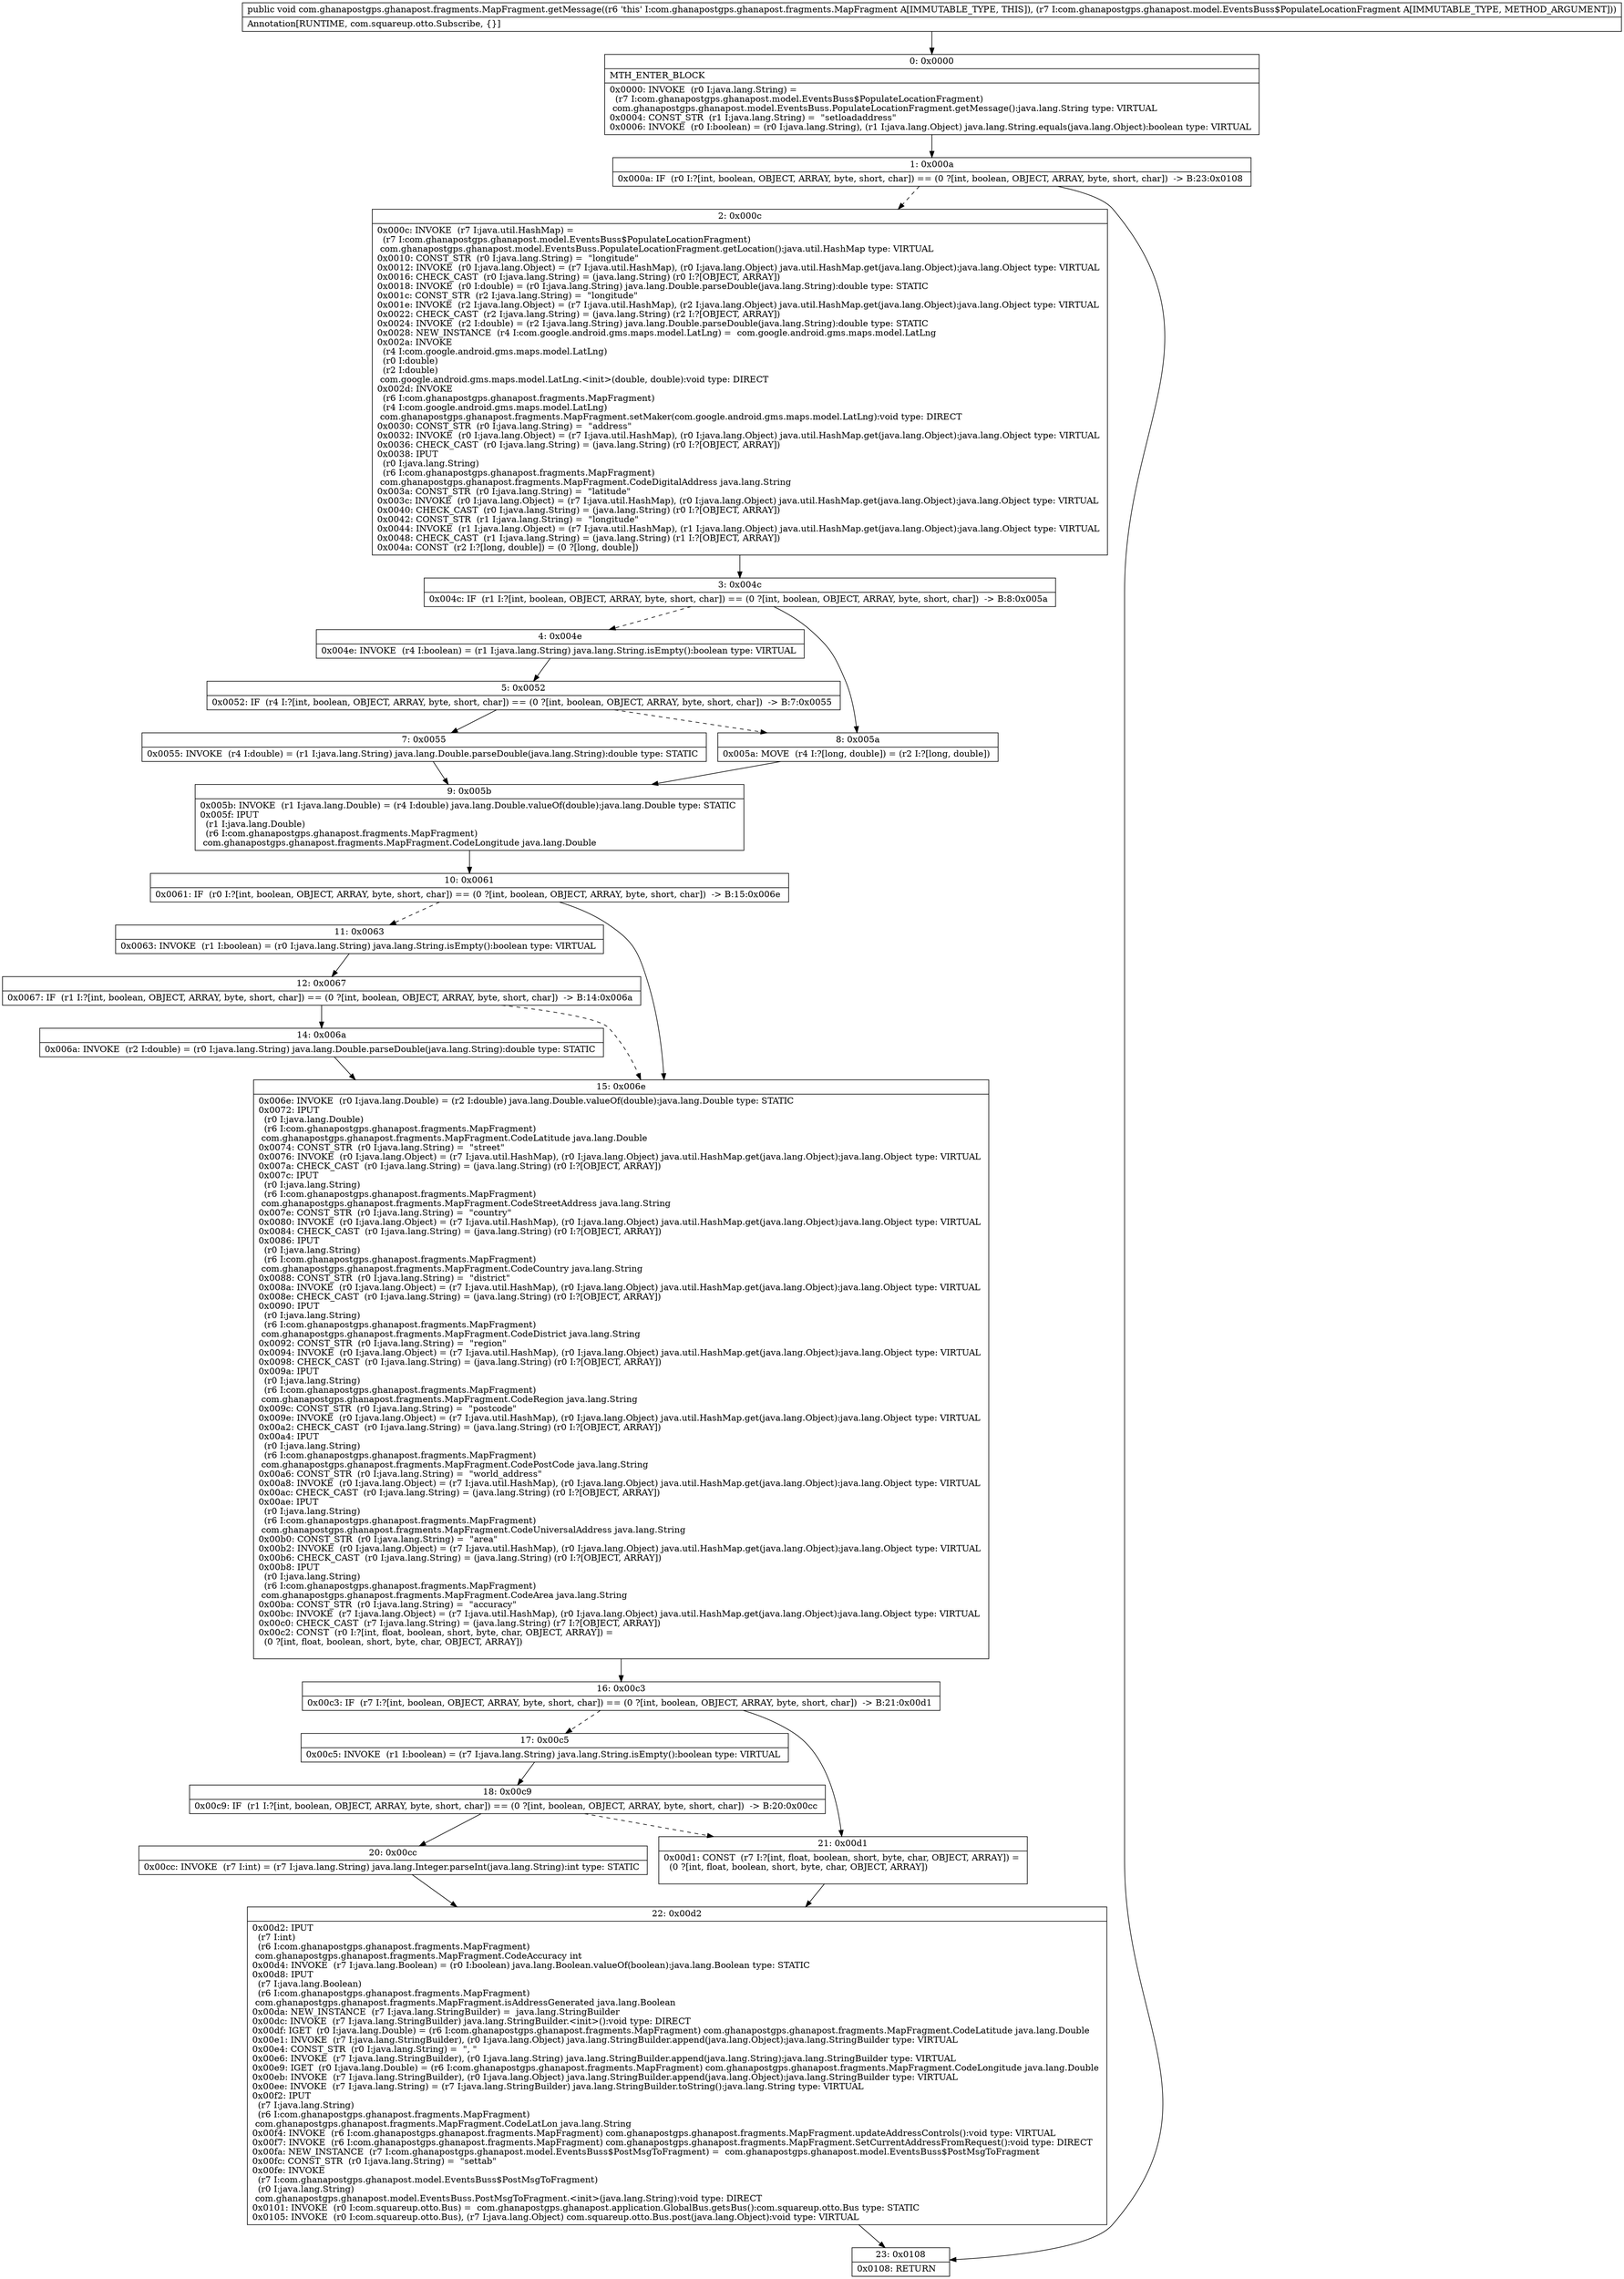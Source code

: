 digraph "CFG forcom.ghanapostgps.ghanapost.fragments.MapFragment.getMessage(Lcom\/ghanapostgps\/ghanapost\/model\/EventsBuss$PopulateLocationFragment;)V" {
Node_0 [shape=record,label="{0\:\ 0x0000|MTH_ENTER_BLOCK\l|0x0000: INVOKE  (r0 I:java.lang.String) = \l  (r7 I:com.ghanapostgps.ghanapost.model.EventsBuss$PopulateLocationFragment)\l com.ghanapostgps.ghanapost.model.EventsBuss.PopulateLocationFragment.getMessage():java.lang.String type: VIRTUAL \l0x0004: CONST_STR  (r1 I:java.lang.String) =  \"setloadaddress\" \l0x0006: INVOKE  (r0 I:boolean) = (r0 I:java.lang.String), (r1 I:java.lang.Object) java.lang.String.equals(java.lang.Object):boolean type: VIRTUAL \l}"];
Node_1 [shape=record,label="{1\:\ 0x000a|0x000a: IF  (r0 I:?[int, boolean, OBJECT, ARRAY, byte, short, char]) == (0 ?[int, boolean, OBJECT, ARRAY, byte, short, char])  \-\> B:23:0x0108 \l}"];
Node_2 [shape=record,label="{2\:\ 0x000c|0x000c: INVOKE  (r7 I:java.util.HashMap) = \l  (r7 I:com.ghanapostgps.ghanapost.model.EventsBuss$PopulateLocationFragment)\l com.ghanapostgps.ghanapost.model.EventsBuss.PopulateLocationFragment.getLocation():java.util.HashMap type: VIRTUAL \l0x0010: CONST_STR  (r0 I:java.lang.String) =  \"longitude\" \l0x0012: INVOKE  (r0 I:java.lang.Object) = (r7 I:java.util.HashMap), (r0 I:java.lang.Object) java.util.HashMap.get(java.lang.Object):java.lang.Object type: VIRTUAL \l0x0016: CHECK_CAST  (r0 I:java.lang.String) = (java.lang.String) (r0 I:?[OBJECT, ARRAY]) \l0x0018: INVOKE  (r0 I:double) = (r0 I:java.lang.String) java.lang.Double.parseDouble(java.lang.String):double type: STATIC \l0x001c: CONST_STR  (r2 I:java.lang.String) =  \"longitude\" \l0x001e: INVOKE  (r2 I:java.lang.Object) = (r7 I:java.util.HashMap), (r2 I:java.lang.Object) java.util.HashMap.get(java.lang.Object):java.lang.Object type: VIRTUAL \l0x0022: CHECK_CAST  (r2 I:java.lang.String) = (java.lang.String) (r2 I:?[OBJECT, ARRAY]) \l0x0024: INVOKE  (r2 I:double) = (r2 I:java.lang.String) java.lang.Double.parseDouble(java.lang.String):double type: STATIC \l0x0028: NEW_INSTANCE  (r4 I:com.google.android.gms.maps.model.LatLng) =  com.google.android.gms.maps.model.LatLng \l0x002a: INVOKE  \l  (r4 I:com.google.android.gms.maps.model.LatLng)\l  (r0 I:double)\l  (r2 I:double)\l com.google.android.gms.maps.model.LatLng.\<init\>(double, double):void type: DIRECT \l0x002d: INVOKE  \l  (r6 I:com.ghanapostgps.ghanapost.fragments.MapFragment)\l  (r4 I:com.google.android.gms.maps.model.LatLng)\l com.ghanapostgps.ghanapost.fragments.MapFragment.setMaker(com.google.android.gms.maps.model.LatLng):void type: DIRECT \l0x0030: CONST_STR  (r0 I:java.lang.String) =  \"address\" \l0x0032: INVOKE  (r0 I:java.lang.Object) = (r7 I:java.util.HashMap), (r0 I:java.lang.Object) java.util.HashMap.get(java.lang.Object):java.lang.Object type: VIRTUAL \l0x0036: CHECK_CAST  (r0 I:java.lang.String) = (java.lang.String) (r0 I:?[OBJECT, ARRAY]) \l0x0038: IPUT  \l  (r0 I:java.lang.String)\l  (r6 I:com.ghanapostgps.ghanapost.fragments.MapFragment)\l com.ghanapostgps.ghanapost.fragments.MapFragment.CodeDigitalAddress java.lang.String \l0x003a: CONST_STR  (r0 I:java.lang.String) =  \"latitude\" \l0x003c: INVOKE  (r0 I:java.lang.Object) = (r7 I:java.util.HashMap), (r0 I:java.lang.Object) java.util.HashMap.get(java.lang.Object):java.lang.Object type: VIRTUAL \l0x0040: CHECK_CAST  (r0 I:java.lang.String) = (java.lang.String) (r0 I:?[OBJECT, ARRAY]) \l0x0042: CONST_STR  (r1 I:java.lang.String) =  \"longitude\" \l0x0044: INVOKE  (r1 I:java.lang.Object) = (r7 I:java.util.HashMap), (r1 I:java.lang.Object) java.util.HashMap.get(java.lang.Object):java.lang.Object type: VIRTUAL \l0x0048: CHECK_CAST  (r1 I:java.lang.String) = (java.lang.String) (r1 I:?[OBJECT, ARRAY]) \l0x004a: CONST  (r2 I:?[long, double]) = (0 ?[long, double]) \l}"];
Node_3 [shape=record,label="{3\:\ 0x004c|0x004c: IF  (r1 I:?[int, boolean, OBJECT, ARRAY, byte, short, char]) == (0 ?[int, boolean, OBJECT, ARRAY, byte, short, char])  \-\> B:8:0x005a \l}"];
Node_4 [shape=record,label="{4\:\ 0x004e|0x004e: INVOKE  (r4 I:boolean) = (r1 I:java.lang.String) java.lang.String.isEmpty():boolean type: VIRTUAL \l}"];
Node_5 [shape=record,label="{5\:\ 0x0052|0x0052: IF  (r4 I:?[int, boolean, OBJECT, ARRAY, byte, short, char]) == (0 ?[int, boolean, OBJECT, ARRAY, byte, short, char])  \-\> B:7:0x0055 \l}"];
Node_7 [shape=record,label="{7\:\ 0x0055|0x0055: INVOKE  (r4 I:double) = (r1 I:java.lang.String) java.lang.Double.parseDouble(java.lang.String):double type: STATIC \l}"];
Node_8 [shape=record,label="{8\:\ 0x005a|0x005a: MOVE  (r4 I:?[long, double]) = (r2 I:?[long, double]) \l}"];
Node_9 [shape=record,label="{9\:\ 0x005b|0x005b: INVOKE  (r1 I:java.lang.Double) = (r4 I:double) java.lang.Double.valueOf(double):java.lang.Double type: STATIC \l0x005f: IPUT  \l  (r1 I:java.lang.Double)\l  (r6 I:com.ghanapostgps.ghanapost.fragments.MapFragment)\l com.ghanapostgps.ghanapost.fragments.MapFragment.CodeLongitude java.lang.Double \l}"];
Node_10 [shape=record,label="{10\:\ 0x0061|0x0061: IF  (r0 I:?[int, boolean, OBJECT, ARRAY, byte, short, char]) == (0 ?[int, boolean, OBJECT, ARRAY, byte, short, char])  \-\> B:15:0x006e \l}"];
Node_11 [shape=record,label="{11\:\ 0x0063|0x0063: INVOKE  (r1 I:boolean) = (r0 I:java.lang.String) java.lang.String.isEmpty():boolean type: VIRTUAL \l}"];
Node_12 [shape=record,label="{12\:\ 0x0067|0x0067: IF  (r1 I:?[int, boolean, OBJECT, ARRAY, byte, short, char]) == (0 ?[int, boolean, OBJECT, ARRAY, byte, short, char])  \-\> B:14:0x006a \l}"];
Node_14 [shape=record,label="{14\:\ 0x006a|0x006a: INVOKE  (r2 I:double) = (r0 I:java.lang.String) java.lang.Double.parseDouble(java.lang.String):double type: STATIC \l}"];
Node_15 [shape=record,label="{15\:\ 0x006e|0x006e: INVOKE  (r0 I:java.lang.Double) = (r2 I:double) java.lang.Double.valueOf(double):java.lang.Double type: STATIC \l0x0072: IPUT  \l  (r0 I:java.lang.Double)\l  (r6 I:com.ghanapostgps.ghanapost.fragments.MapFragment)\l com.ghanapostgps.ghanapost.fragments.MapFragment.CodeLatitude java.lang.Double \l0x0074: CONST_STR  (r0 I:java.lang.String) =  \"street\" \l0x0076: INVOKE  (r0 I:java.lang.Object) = (r7 I:java.util.HashMap), (r0 I:java.lang.Object) java.util.HashMap.get(java.lang.Object):java.lang.Object type: VIRTUAL \l0x007a: CHECK_CAST  (r0 I:java.lang.String) = (java.lang.String) (r0 I:?[OBJECT, ARRAY]) \l0x007c: IPUT  \l  (r0 I:java.lang.String)\l  (r6 I:com.ghanapostgps.ghanapost.fragments.MapFragment)\l com.ghanapostgps.ghanapost.fragments.MapFragment.CodeStreetAddress java.lang.String \l0x007e: CONST_STR  (r0 I:java.lang.String) =  \"country\" \l0x0080: INVOKE  (r0 I:java.lang.Object) = (r7 I:java.util.HashMap), (r0 I:java.lang.Object) java.util.HashMap.get(java.lang.Object):java.lang.Object type: VIRTUAL \l0x0084: CHECK_CAST  (r0 I:java.lang.String) = (java.lang.String) (r0 I:?[OBJECT, ARRAY]) \l0x0086: IPUT  \l  (r0 I:java.lang.String)\l  (r6 I:com.ghanapostgps.ghanapost.fragments.MapFragment)\l com.ghanapostgps.ghanapost.fragments.MapFragment.CodeCountry java.lang.String \l0x0088: CONST_STR  (r0 I:java.lang.String) =  \"district\" \l0x008a: INVOKE  (r0 I:java.lang.Object) = (r7 I:java.util.HashMap), (r0 I:java.lang.Object) java.util.HashMap.get(java.lang.Object):java.lang.Object type: VIRTUAL \l0x008e: CHECK_CAST  (r0 I:java.lang.String) = (java.lang.String) (r0 I:?[OBJECT, ARRAY]) \l0x0090: IPUT  \l  (r0 I:java.lang.String)\l  (r6 I:com.ghanapostgps.ghanapost.fragments.MapFragment)\l com.ghanapostgps.ghanapost.fragments.MapFragment.CodeDistrict java.lang.String \l0x0092: CONST_STR  (r0 I:java.lang.String) =  \"region\" \l0x0094: INVOKE  (r0 I:java.lang.Object) = (r7 I:java.util.HashMap), (r0 I:java.lang.Object) java.util.HashMap.get(java.lang.Object):java.lang.Object type: VIRTUAL \l0x0098: CHECK_CAST  (r0 I:java.lang.String) = (java.lang.String) (r0 I:?[OBJECT, ARRAY]) \l0x009a: IPUT  \l  (r0 I:java.lang.String)\l  (r6 I:com.ghanapostgps.ghanapost.fragments.MapFragment)\l com.ghanapostgps.ghanapost.fragments.MapFragment.CodeRegion java.lang.String \l0x009c: CONST_STR  (r0 I:java.lang.String) =  \"postcode\" \l0x009e: INVOKE  (r0 I:java.lang.Object) = (r7 I:java.util.HashMap), (r0 I:java.lang.Object) java.util.HashMap.get(java.lang.Object):java.lang.Object type: VIRTUAL \l0x00a2: CHECK_CAST  (r0 I:java.lang.String) = (java.lang.String) (r0 I:?[OBJECT, ARRAY]) \l0x00a4: IPUT  \l  (r0 I:java.lang.String)\l  (r6 I:com.ghanapostgps.ghanapost.fragments.MapFragment)\l com.ghanapostgps.ghanapost.fragments.MapFragment.CodePostCode java.lang.String \l0x00a6: CONST_STR  (r0 I:java.lang.String) =  \"world_address\" \l0x00a8: INVOKE  (r0 I:java.lang.Object) = (r7 I:java.util.HashMap), (r0 I:java.lang.Object) java.util.HashMap.get(java.lang.Object):java.lang.Object type: VIRTUAL \l0x00ac: CHECK_CAST  (r0 I:java.lang.String) = (java.lang.String) (r0 I:?[OBJECT, ARRAY]) \l0x00ae: IPUT  \l  (r0 I:java.lang.String)\l  (r6 I:com.ghanapostgps.ghanapost.fragments.MapFragment)\l com.ghanapostgps.ghanapost.fragments.MapFragment.CodeUniversalAddress java.lang.String \l0x00b0: CONST_STR  (r0 I:java.lang.String) =  \"area\" \l0x00b2: INVOKE  (r0 I:java.lang.Object) = (r7 I:java.util.HashMap), (r0 I:java.lang.Object) java.util.HashMap.get(java.lang.Object):java.lang.Object type: VIRTUAL \l0x00b6: CHECK_CAST  (r0 I:java.lang.String) = (java.lang.String) (r0 I:?[OBJECT, ARRAY]) \l0x00b8: IPUT  \l  (r0 I:java.lang.String)\l  (r6 I:com.ghanapostgps.ghanapost.fragments.MapFragment)\l com.ghanapostgps.ghanapost.fragments.MapFragment.CodeArea java.lang.String \l0x00ba: CONST_STR  (r0 I:java.lang.String) =  \"accuracy\" \l0x00bc: INVOKE  (r7 I:java.lang.Object) = (r7 I:java.util.HashMap), (r0 I:java.lang.Object) java.util.HashMap.get(java.lang.Object):java.lang.Object type: VIRTUAL \l0x00c0: CHECK_CAST  (r7 I:java.lang.String) = (java.lang.String) (r7 I:?[OBJECT, ARRAY]) \l0x00c2: CONST  (r0 I:?[int, float, boolean, short, byte, char, OBJECT, ARRAY]) = \l  (0 ?[int, float, boolean, short, byte, char, OBJECT, ARRAY])\l \l}"];
Node_16 [shape=record,label="{16\:\ 0x00c3|0x00c3: IF  (r7 I:?[int, boolean, OBJECT, ARRAY, byte, short, char]) == (0 ?[int, boolean, OBJECT, ARRAY, byte, short, char])  \-\> B:21:0x00d1 \l}"];
Node_17 [shape=record,label="{17\:\ 0x00c5|0x00c5: INVOKE  (r1 I:boolean) = (r7 I:java.lang.String) java.lang.String.isEmpty():boolean type: VIRTUAL \l}"];
Node_18 [shape=record,label="{18\:\ 0x00c9|0x00c9: IF  (r1 I:?[int, boolean, OBJECT, ARRAY, byte, short, char]) == (0 ?[int, boolean, OBJECT, ARRAY, byte, short, char])  \-\> B:20:0x00cc \l}"];
Node_20 [shape=record,label="{20\:\ 0x00cc|0x00cc: INVOKE  (r7 I:int) = (r7 I:java.lang.String) java.lang.Integer.parseInt(java.lang.String):int type: STATIC \l}"];
Node_21 [shape=record,label="{21\:\ 0x00d1|0x00d1: CONST  (r7 I:?[int, float, boolean, short, byte, char, OBJECT, ARRAY]) = \l  (0 ?[int, float, boolean, short, byte, char, OBJECT, ARRAY])\l \l}"];
Node_22 [shape=record,label="{22\:\ 0x00d2|0x00d2: IPUT  \l  (r7 I:int)\l  (r6 I:com.ghanapostgps.ghanapost.fragments.MapFragment)\l com.ghanapostgps.ghanapost.fragments.MapFragment.CodeAccuracy int \l0x00d4: INVOKE  (r7 I:java.lang.Boolean) = (r0 I:boolean) java.lang.Boolean.valueOf(boolean):java.lang.Boolean type: STATIC \l0x00d8: IPUT  \l  (r7 I:java.lang.Boolean)\l  (r6 I:com.ghanapostgps.ghanapost.fragments.MapFragment)\l com.ghanapostgps.ghanapost.fragments.MapFragment.isAddressGenerated java.lang.Boolean \l0x00da: NEW_INSTANCE  (r7 I:java.lang.StringBuilder) =  java.lang.StringBuilder \l0x00dc: INVOKE  (r7 I:java.lang.StringBuilder) java.lang.StringBuilder.\<init\>():void type: DIRECT \l0x00df: IGET  (r0 I:java.lang.Double) = (r6 I:com.ghanapostgps.ghanapost.fragments.MapFragment) com.ghanapostgps.ghanapost.fragments.MapFragment.CodeLatitude java.lang.Double \l0x00e1: INVOKE  (r7 I:java.lang.StringBuilder), (r0 I:java.lang.Object) java.lang.StringBuilder.append(java.lang.Object):java.lang.StringBuilder type: VIRTUAL \l0x00e4: CONST_STR  (r0 I:java.lang.String) =  \", \" \l0x00e6: INVOKE  (r7 I:java.lang.StringBuilder), (r0 I:java.lang.String) java.lang.StringBuilder.append(java.lang.String):java.lang.StringBuilder type: VIRTUAL \l0x00e9: IGET  (r0 I:java.lang.Double) = (r6 I:com.ghanapostgps.ghanapost.fragments.MapFragment) com.ghanapostgps.ghanapost.fragments.MapFragment.CodeLongitude java.lang.Double \l0x00eb: INVOKE  (r7 I:java.lang.StringBuilder), (r0 I:java.lang.Object) java.lang.StringBuilder.append(java.lang.Object):java.lang.StringBuilder type: VIRTUAL \l0x00ee: INVOKE  (r7 I:java.lang.String) = (r7 I:java.lang.StringBuilder) java.lang.StringBuilder.toString():java.lang.String type: VIRTUAL \l0x00f2: IPUT  \l  (r7 I:java.lang.String)\l  (r6 I:com.ghanapostgps.ghanapost.fragments.MapFragment)\l com.ghanapostgps.ghanapost.fragments.MapFragment.CodeLatLon java.lang.String \l0x00f4: INVOKE  (r6 I:com.ghanapostgps.ghanapost.fragments.MapFragment) com.ghanapostgps.ghanapost.fragments.MapFragment.updateAddressControls():void type: VIRTUAL \l0x00f7: INVOKE  (r6 I:com.ghanapostgps.ghanapost.fragments.MapFragment) com.ghanapostgps.ghanapost.fragments.MapFragment.SetCurrentAddressFromRequest():void type: DIRECT \l0x00fa: NEW_INSTANCE  (r7 I:com.ghanapostgps.ghanapost.model.EventsBuss$PostMsgToFragment) =  com.ghanapostgps.ghanapost.model.EventsBuss$PostMsgToFragment \l0x00fc: CONST_STR  (r0 I:java.lang.String) =  \"settab\" \l0x00fe: INVOKE  \l  (r7 I:com.ghanapostgps.ghanapost.model.EventsBuss$PostMsgToFragment)\l  (r0 I:java.lang.String)\l com.ghanapostgps.ghanapost.model.EventsBuss.PostMsgToFragment.\<init\>(java.lang.String):void type: DIRECT \l0x0101: INVOKE  (r0 I:com.squareup.otto.Bus) =  com.ghanapostgps.ghanapost.application.GlobalBus.getsBus():com.squareup.otto.Bus type: STATIC \l0x0105: INVOKE  (r0 I:com.squareup.otto.Bus), (r7 I:java.lang.Object) com.squareup.otto.Bus.post(java.lang.Object):void type: VIRTUAL \l}"];
Node_23 [shape=record,label="{23\:\ 0x0108|0x0108: RETURN   \l}"];
MethodNode[shape=record,label="{public void com.ghanapostgps.ghanapost.fragments.MapFragment.getMessage((r6 'this' I:com.ghanapostgps.ghanapost.fragments.MapFragment A[IMMUTABLE_TYPE, THIS]), (r7 I:com.ghanapostgps.ghanapost.model.EventsBuss$PopulateLocationFragment A[IMMUTABLE_TYPE, METHOD_ARGUMENT]))  | Annotation[RUNTIME, com.squareup.otto.Subscribe, \{\}]\l}"];
MethodNode -> Node_0;
Node_0 -> Node_1;
Node_1 -> Node_2[style=dashed];
Node_1 -> Node_23;
Node_2 -> Node_3;
Node_3 -> Node_4[style=dashed];
Node_3 -> Node_8;
Node_4 -> Node_5;
Node_5 -> Node_7;
Node_5 -> Node_8[style=dashed];
Node_7 -> Node_9;
Node_8 -> Node_9;
Node_9 -> Node_10;
Node_10 -> Node_11[style=dashed];
Node_10 -> Node_15;
Node_11 -> Node_12;
Node_12 -> Node_14;
Node_12 -> Node_15[style=dashed];
Node_14 -> Node_15;
Node_15 -> Node_16;
Node_16 -> Node_17[style=dashed];
Node_16 -> Node_21;
Node_17 -> Node_18;
Node_18 -> Node_20;
Node_18 -> Node_21[style=dashed];
Node_20 -> Node_22;
Node_21 -> Node_22;
Node_22 -> Node_23;
}

